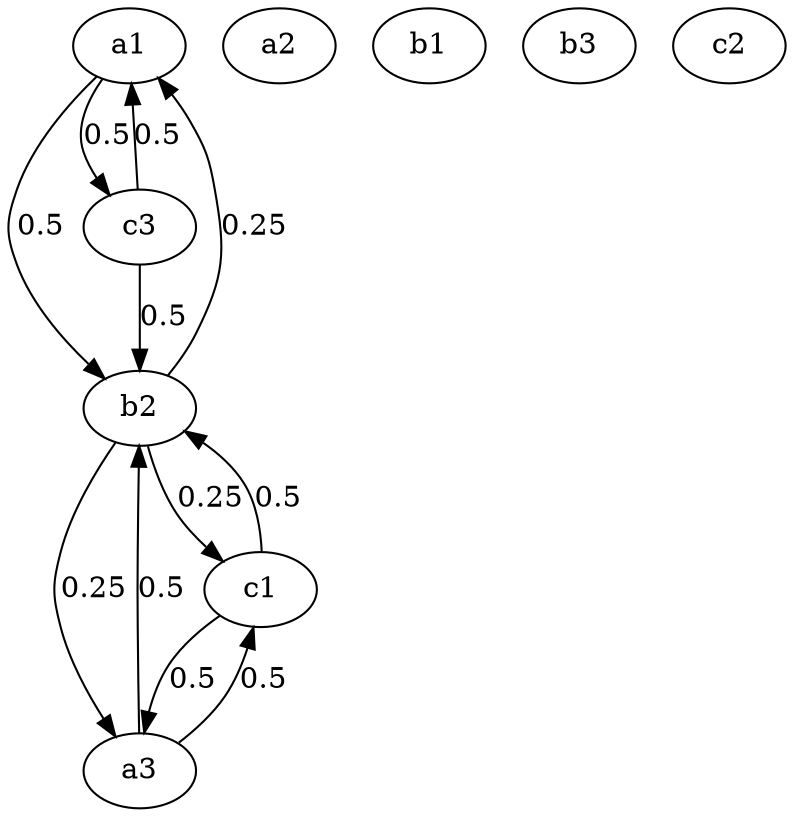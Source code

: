 digraph black {

    a1 a2 a3;
    b1 b2 b3;
    c1 c2 c3;

    a1 -> { b2, c3 } [label="0.5" ];
    a3 -> { b2, c1 } [ label="0.5" ];

    b2 -> { a3, c1, a1, a3 } [label="0.25"];

    c1 -> {b2, a3} [label="0.5"];
    c3 -> {b2, a1} [label="0.5" ];
    
}
